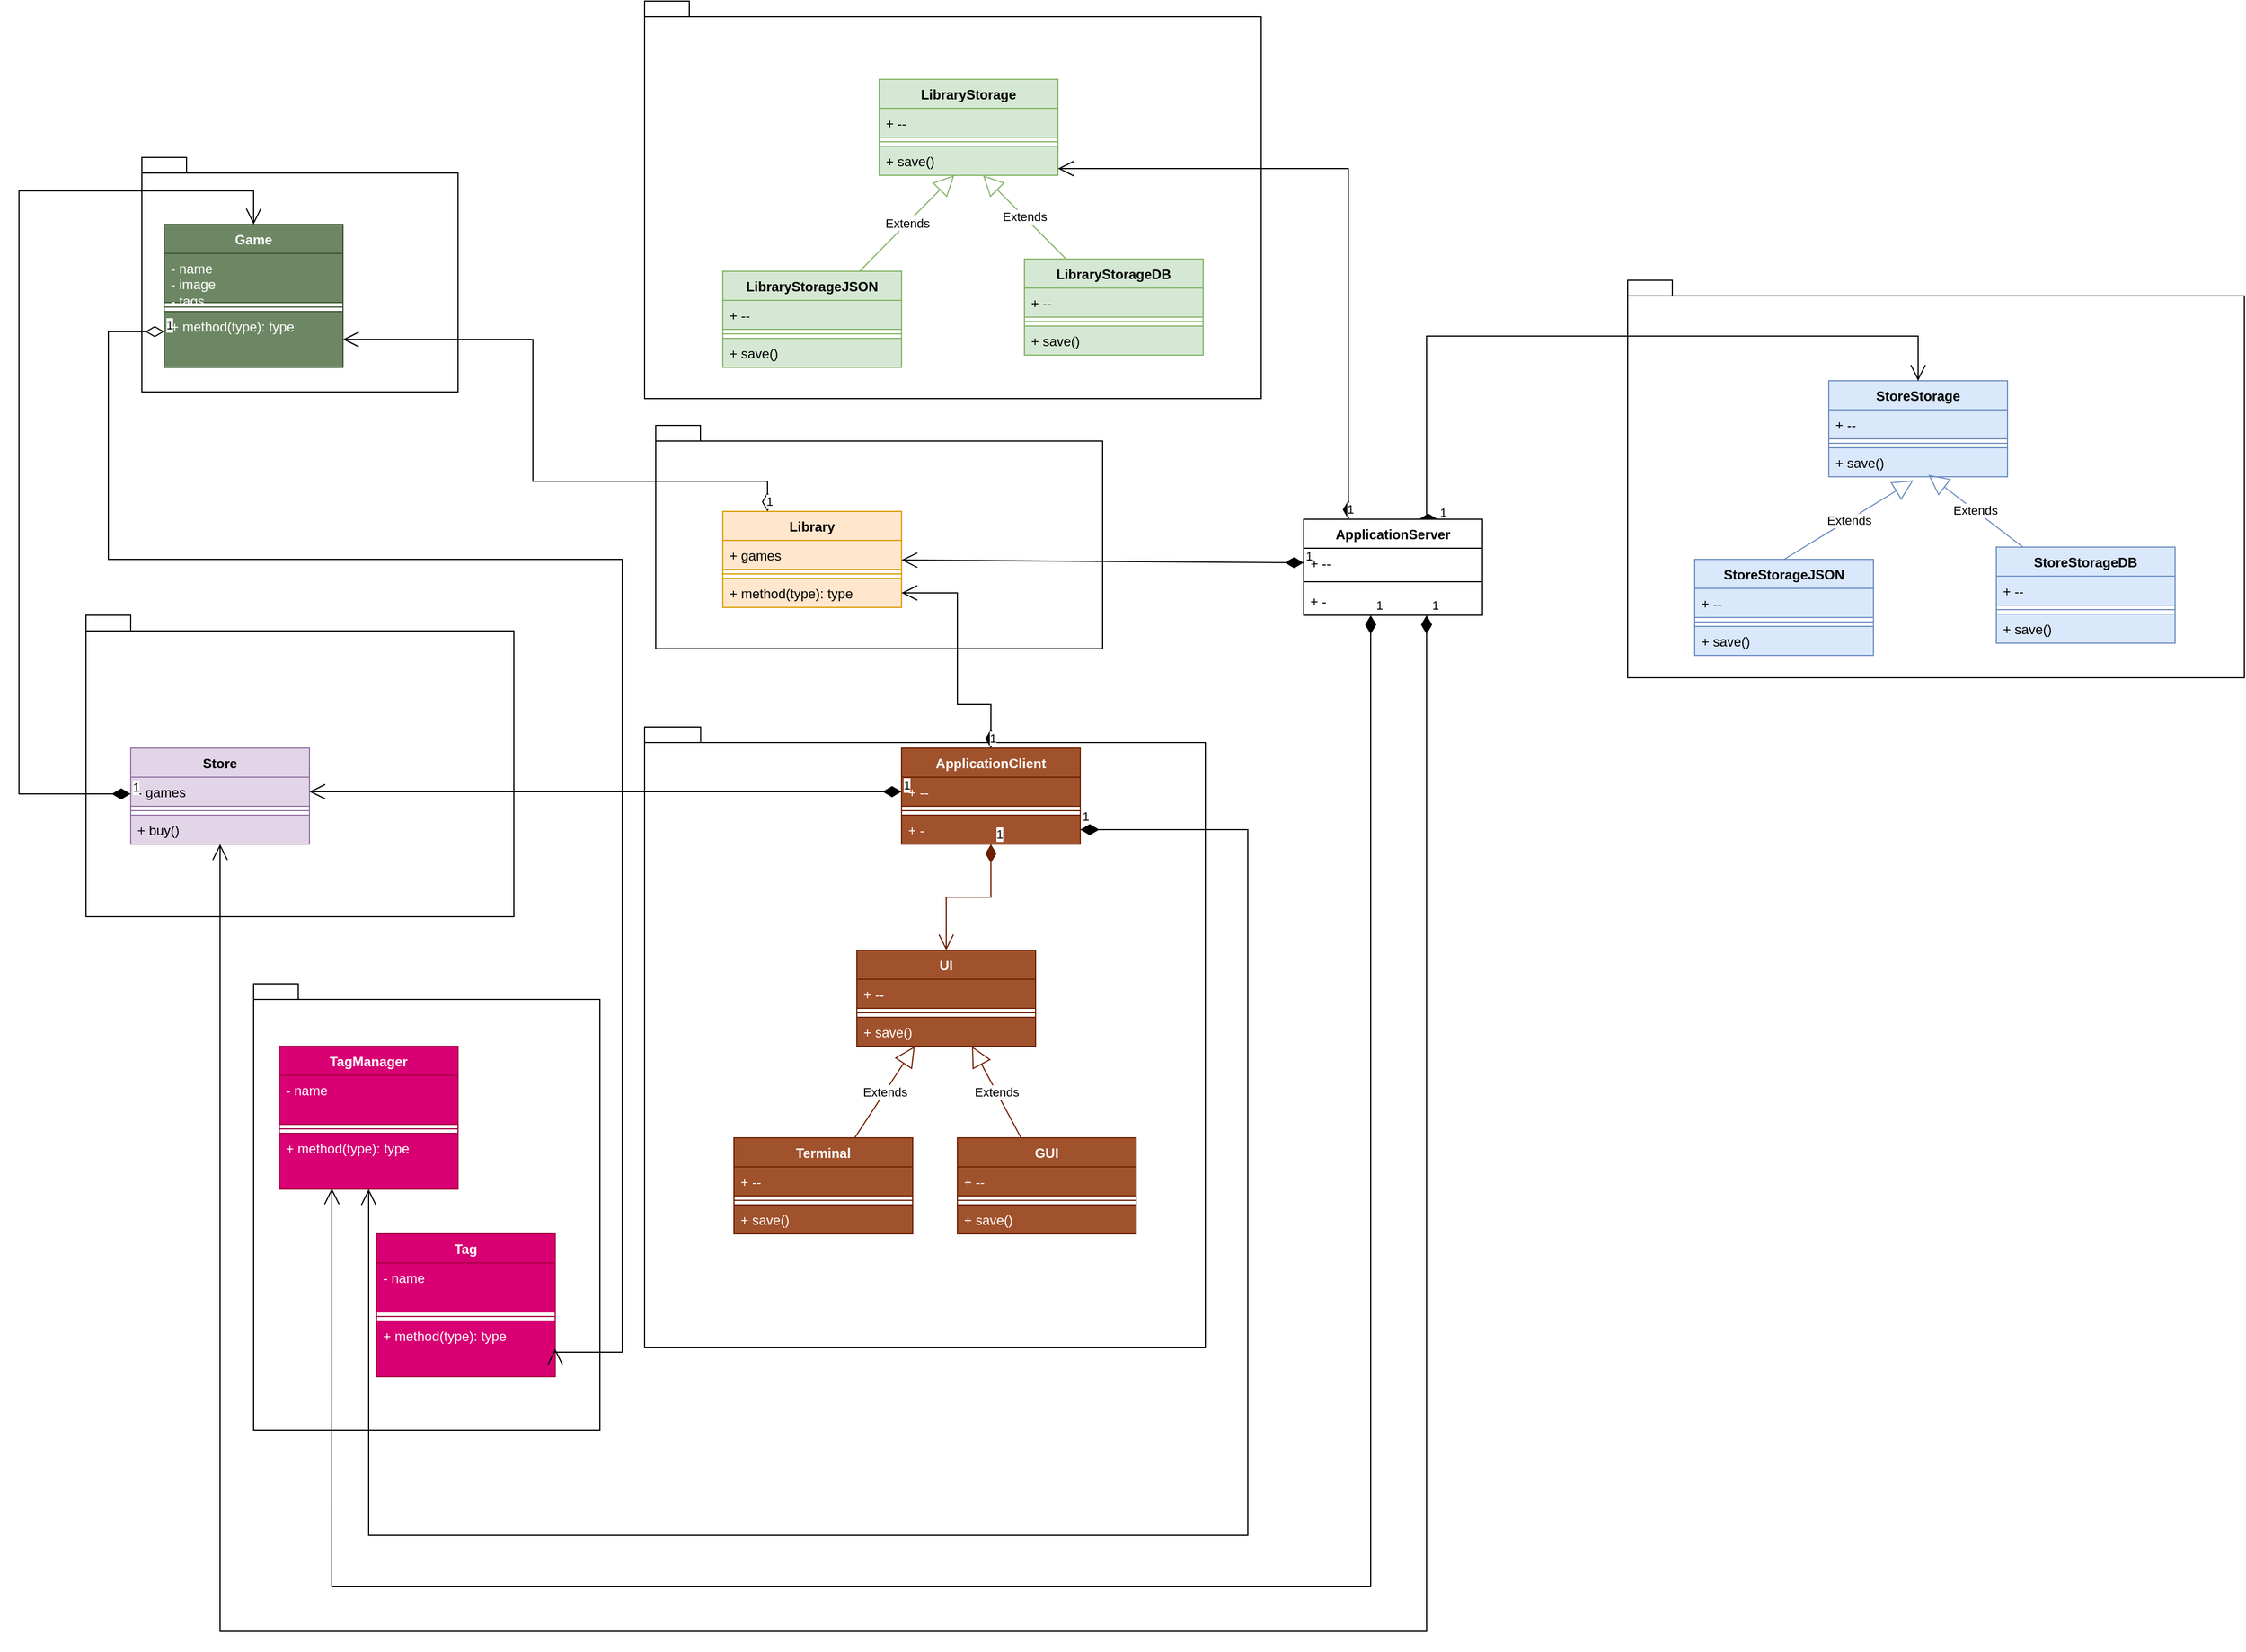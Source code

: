 <mxfile version="22.1.11" type="github">
  <diagram name="Page-1" id="6sCZl8YKvThqes1zZxFa">
    <mxGraphModel dx="3022" dy="2091" grid="1" gridSize="10" guides="1" tooltips="1" connect="1" arrows="1" fold="1" page="1" pageScale="1" pageWidth="827" pageHeight="1169" math="0" shadow="0">
      <root>
        <mxCell id="0" />
        <mxCell id="1" parent="0" />
        <mxCell id="_aQC_edaiLI_r5luJYvz-7" value="" style="shape=folder;fontStyle=1;spacingTop=10;tabWidth=40;tabHeight=14;tabPosition=left;html=1;whiteSpace=wrap;" vertex="1" parent="1">
          <mxGeometry x="-1310" y="-320" width="383" height="270" as="geometry" />
        </mxCell>
        <mxCell id="_aQC_edaiLI_r5luJYvz-6" value="" style="shape=folder;fontStyle=1;spacingTop=10;tabWidth=40;tabHeight=14;tabPosition=left;html=1;whiteSpace=wrap;" vertex="1" parent="1">
          <mxGeometry x="-1260" y="-730" width="283" height="210" as="geometry" />
        </mxCell>
        <mxCell id="_aQC_edaiLI_r5luJYvz-5" value="" style="shape=folder;fontStyle=1;spacingTop=10;tabWidth=40;tabHeight=14;tabPosition=left;html=1;whiteSpace=wrap;" vertex="1" parent="1">
          <mxGeometry x="-1160" y="10" width="310" height="400" as="geometry" />
        </mxCell>
        <mxCell id="_aQC_edaiLI_r5luJYvz-4" value="" style="shape=folder;fontStyle=1;spacingTop=10;tabWidth=40;tabHeight=14;tabPosition=left;html=1;whiteSpace=wrap;" vertex="1" parent="1">
          <mxGeometry x="-800" y="-490" width="400" height="200" as="geometry" />
        </mxCell>
        <mxCell id="_aQC_edaiLI_r5luJYvz-3" value="" style="shape=folder;fontStyle=1;spacingTop=10;tabWidth=40;tabHeight=14;tabPosition=left;html=1;whiteSpace=wrap;" vertex="1" parent="1">
          <mxGeometry x="-810" y="-220" width="502" height="556" as="geometry" />
        </mxCell>
        <mxCell id="_aQC_edaiLI_r5luJYvz-2" value="" style="shape=folder;fontStyle=1;spacingTop=10;tabWidth=40;tabHeight=14;tabPosition=left;html=1;whiteSpace=wrap;" vertex="1" parent="1">
          <mxGeometry x="-810" y="-870" width="552" height="356" as="geometry" />
        </mxCell>
        <mxCell id="_aQC_edaiLI_r5luJYvz-1" value="" style="shape=folder;fontStyle=1;spacingTop=10;tabWidth=40;tabHeight=14;tabPosition=left;html=1;whiteSpace=wrap;" vertex="1" parent="1">
          <mxGeometry x="70" y="-620" width="552" height="356" as="geometry" />
        </mxCell>
        <mxCell id="HGpdiJ_WHO72FoDOB2OH-5" value="Library" style="swimlane;fontStyle=1;align=center;verticalAlign=top;childLayout=stackLayout;horizontal=1;startSize=26;horizontalStack=0;resizeParent=1;resizeParentMax=0;resizeLast=0;collapsible=1;marginBottom=0;whiteSpace=wrap;html=1;fillColor=#ffe6cc;strokeColor=#d79b00;" parent="1" vertex="1">
          <mxGeometry x="-740" y="-413" width="160" height="86" as="geometry" />
        </mxCell>
        <mxCell id="HGpdiJ_WHO72FoDOB2OH-6" value="+ games" style="text;strokeColor=#d79b00;fillColor=#ffe6cc;align=left;verticalAlign=top;spacingLeft=4;spacingRight=4;overflow=hidden;rotatable=0;points=[[0,0.5],[1,0.5]];portConstraint=eastwest;whiteSpace=wrap;html=1;" parent="HGpdiJ_WHO72FoDOB2OH-5" vertex="1">
          <mxGeometry y="26" width="160" height="26" as="geometry" />
        </mxCell>
        <mxCell id="HGpdiJ_WHO72FoDOB2OH-7" value="" style="line;strokeWidth=1;fillColor=#ffe6cc;align=left;verticalAlign=middle;spacingTop=-1;spacingLeft=3;spacingRight=3;rotatable=0;labelPosition=right;points=[];portConstraint=eastwest;strokeColor=#d79b00;" parent="HGpdiJ_WHO72FoDOB2OH-5" vertex="1">
          <mxGeometry y="52" width="160" height="8" as="geometry" />
        </mxCell>
        <mxCell id="HGpdiJ_WHO72FoDOB2OH-8" value="+ method(type): type" style="text;strokeColor=#d79b00;fillColor=#ffe6cc;align=left;verticalAlign=top;spacingLeft=4;spacingRight=4;overflow=hidden;rotatable=0;points=[[0,0.5],[1,0.5]];portConstraint=eastwest;whiteSpace=wrap;html=1;" parent="HGpdiJ_WHO72FoDOB2OH-5" vertex="1">
          <mxGeometry y="60" width="160" height="26" as="geometry" />
        </mxCell>
        <mxCell id="HGpdiJ_WHO72FoDOB2OH-13" value="Game" style="swimlane;fontStyle=1;align=center;verticalAlign=top;childLayout=stackLayout;horizontal=1;startSize=26;horizontalStack=0;resizeParent=1;resizeParentMax=0;resizeLast=0;collapsible=1;marginBottom=0;whiteSpace=wrap;html=1;fillColor=#6d8764;fontColor=#ffffff;strokeColor=#3A5431;" parent="1" vertex="1">
          <mxGeometry x="-1240" y="-670" width="160" height="128" as="geometry" />
        </mxCell>
        <mxCell id="HGpdiJ_WHO72FoDOB2OH-14" value="&lt;div&gt;- name&lt;/div&gt;&lt;div&gt;- image&lt;br&gt;&lt;/div&gt;&lt;div&gt;- tags&lt;br&gt;&lt;/div&gt;" style="text;strokeColor=#3A5431;fillColor=#6d8764;align=left;verticalAlign=top;spacingLeft=4;spacingRight=4;overflow=hidden;rotatable=0;points=[[0,0.5],[1,0.5]];portConstraint=eastwest;whiteSpace=wrap;html=1;fontColor=#ffffff;" parent="HGpdiJ_WHO72FoDOB2OH-13" vertex="1">
          <mxGeometry y="26" width="160" height="44" as="geometry" />
        </mxCell>
        <mxCell id="HGpdiJ_WHO72FoDOB2OH-15" value="" style="line;strokeWidth=1;fillColor=#6d8764;align=left;verticalAlign=middle;spacingTop=-1;spacingLeft=3;spacingRight=3;rotatable=0;labelPosition=right;points=[];portConstraint=eastwest;strokeColor=#3A5431;fontColor=#ffffff;" parent="HGpdiJ_WHO72FoDOB2OH-13" vertex="1">
          <mxGeometry y="70" width="160" height="8" as="geometry" />
        </mxCell>
        <mxCell id="HGpdiJ_WHO72FoDOB2OH-16" value="+ method(type): type" style="text;strokeColor=#3A5431;fillColor=#6d8764;align=left;verticalAlign=top;spacingLeft=4;spacingRight=4;overflow=hidden;rotatable=0;points=[[0,0.5],[1,0.5]];portConstraint=eastwest;whiteSpace=wrap;html=1;fontColor=#ffffff;" parent="HGpdiJ_WHO72FoDOB2OH-13" vertex="1">
          <mxGeometry y="78" width="160" height="50" as="geometry" />
        </mxCell>
        <mxCell id="HGpdiJ_WHO72FoDOB2OH-17" value="Tag" style="swimlane;fontStyle=1;align=center;verticalAlign=top;childLayout=stackLayout;horizontal=1;startSize=26;horizontalStack=0;resizeParent=1;resizeParentMax=0;resizeLast=0;collapsible=1;marginBottom=0;whiteSpace=wrap;html=1;fillColor=#d80073;fontColor=#ffffff;strokeColor=#A50040;" parent="1" vertex="1">
          <mxGeometry x="-1050" y="234" width="160" height="128" as="geometry" />
        </mxCell>
        <mxCell id="HGpdiJ_WHO72FoDOB2OH-18" value="&lt;div&gt;- name&lt;/div&gt;" style="text;strokeColor=#A50040;fillColor=#d80073;align=left;verticalAlign=top;spacingLeft=4;spacingRight=4;overflow=hidden;rotatable=0;points=[[0,0.5],[1,0.5]];portConstraint=eastwest;whiteSpace=wrap;html=1;fontColor=#ffffff;" parent="HGpdiJ_WHO72FoDOB2OH-17" vertex="1">
          <mxGeometry y="26" width="160" height="44" as="geometry" />
        </mxCell>
        <mxCell id="HGpdiJ_WHO72FoDOB2OH-19" value="" style="line;strokeWidth=1;fillColor=#d80073;align=left;verticalAlign=middle;spacingTop=-1;spacingLeft=3;spacingRight=3;rotatable=0;labelPosition=right;points=[];portConstraint=eastwest;strokeColor=#A50040;fontColor=#ffffff;" parent="HGpdiJ_WHO72FoDOB2OH-17" vertex="1">
          <mxGeometry y="70" width="160" height="8" as="geometry" />
        </mxCell>
        <mxCell id="HGpdiJ_WHO72FoDOB2OH-20" value="+ method(type): type" style="text;strokeColor=#A50040;fillColor=#d80073;align=left;verticalAlign=top;spacingLeft=4;spacingRight=4;overflow=hidden;rotatable=0;points=[[0,0.5],[1,0.5]];portConstraint=eastwest;whiteSpace=wrap;html=1;fontColor=#ffffff;" parent="HGpdiJ_WHO72FoDOB2OH-17" vertex="1">
          <mxGeometry y="78" width="160" height="50" as="geometry" />
        </mxCell>
        <mxCell id="HGpdiJ_WHO72FoDOB2OH-21" value="1" style="endArrow=open;html=1;endSize=12;startArrow=diamondThin;startSize=14;startFill=0;edgeStyle=orthogonalEdgeStyle;align=left;verticalAlign=bottom;rounded=0;exitX=0.25;exitY=0;exitDx=0;exitDy=0;entryX=1;entryY=0.5;entryDx=0;entryDy=0;" parent="1" source="HGpdiJ_WHO72FoDOB2OH-5" target="HGpdiJ_WHO72FoDOB2OH-16" edge="1">
          <mxGeometry x="-1" y="3" relative="1" as="geometry">
            <mxPoint x="333.5" y="270" as="sourcePoint" />
            <mxPoint x="493.5" y="270" as="targetPoint" />
            <Array as="points">
              <mxPoint x="-700" y="-440" />
              <mxPoint x="-910" y="-440" />
              <mxPoint x="-910" y="-567" />
            </Array>
          </mxGeometry>
        </mxCell>
        <mxCell id="HGpdiJ_WHO72FoDOB2OH-22" value="1" style="endArrow=open;html=1;endSize=12;startArrow=diamondThin;startSize=14;startFill=0;edgeStyle=orthogonalEdgeStyle;align=left;verticalAlign=bottom;rounded=0;exitX=0;exitY=0.75;exitDx=0;exitDy=0;entryX=1;entryY=0.5;entryDx=0;entryDy=0;" parent="1" source="HGpdiJ_WHO72FoDOB2OH-13" target="HGpdiJ_WHO72FoDOB2OH-20" edge="1">
          <mxGeometry x="-1" y="3" relative="1" as="geometry">
            <mxPoint x="650" y="350" as="sourcePoint" />
            <mxPoint x="817" y="364" as="targetPoint" />
            <Array as="points">
              <mxPoint x="-1290" y="-574" />
              <mxPoint x="-1290" y="-370" />
              <mxPoint x="-830" y="-370" />
              <mxPoint x="-830" y="340" />
              <mxPoint x="-890" y="340" />
            </Array>
          </mxGeometry>
        </mxCell>
        <mxCell id="HGpdiJ_WHO72FoDOB2OH-23" value="TagManager" style="swimlane;fontStyle=1;align=center;verticalAlign=top;childLayout=stackLayout;horizontal=1;startSize=26;horizontalStack=0;resizeParent=1;resizeParentMax=0;resizeLast=0;collapsible=1;marginBottom=0;whiteSpace=wrap;html=1;fillColor=#d80073;fontColor=#ffffff;strokeColor=#A50040;" parent="1" vertex="1">
          <mxGeometry x="-1137" y="66" width="160" height="128" as="geometry" />
        </mxCell>
        <mxCell id="HGpdiJ_WHO72FoDOB2OH-24" value="&lt;div&gt;- name&lt;/div&gt;" style="text;strokeColor=#A50040;fillColor=#d80073;align=left;verticalAlign=top;spacingLeft=4;spacingRight=4;overflow=hidden;rotatable=0;points=[[0,0.5],[1,0.5]];portConstraint=eastwest;whiteSpace=wrap;html=1;fontColor=#ffffff;" parent="HGpdiJ_WHO72FoDOB2OH-23" vertex="1">
          <mxGeometry y="26" width="160" height="44" as="geometry" />
        </mxCell>
        <mxCell id="HGpdiJ_WHO72FoDOB2OH-25" value="" style="line;strokeWidth=1;fillColor=#d80073;align=left;verticalAlign=middle;spacingTop=-1;spacingLeft=3;spacingRight=3;rotatable=0;labelPosition=right;points=[];portConstraint=eastwest;strokeColor=#A50040;fontColor=#ffffff;" parent="HGpdiJ_WHO72FoDOB2OH-23" vertex="1">
          <mxGeometry y="70" width="160" height="8" as="geometry" />
        </mxCell>
        <mxCell id="HGpdiJ_WHO72FoDOB2OH-26" value="+ method(type): type" style="text;strokeColor=#A50040;fillColor=#d80073;align=left;verticalAlign=top;spacingLeft=4;spacingRight=4;overflow=hidden;rotatable=0;points=[[0,0.5],[1,0.5]];portConstraint=eastwest;whiteSpace=wrap;html=1;fontColor=#ffffff;" parent="HGpdiJ_WHO72FoDOB2OH-23" vertex="1">
          <mxGeometry y="78" width="160" height="50" as="geometry" />
        </mxCell>
        <mxCell id="HGpdiJ_WHO72FoDOB2OH-27" value="LibraryStorage" style="swimlane;fontStyle=1;align=center;verticalAlign=top;childLayout=stackLayout;horizontal=1;startSize=26;horizontalStack=0;resizeParent=1;resizeParentMax=0;resizeLast=0;collapsible=1;marginBottom=0;whiteSpace=wrap;html=1;fillColor=#d5e8d4;strokeColor=#82b366;" parent="1" vertex="1">
          <mxGeometry x="-600" y="-800" width="160" height="86" as="geometry" />
        </mxCell>
        <mxCell id="HGpdiJ_WHO72FoDOB2OH-28" value="+ --" style="text;strokeColor=#82b366;fillColor=#d5e8d4;align=left;verticalAlign=top;spacingLeft=4;spacingRight=4;overflow=hidden;rotatable=0;points=[[0,0.5],[1,0.5]];portConstraint=eastwest;whiteSpace=wrap;html=1;" parent="HGpdiJ_WHO72FoDOB2OH-27" vertex="1">
          <mxGeometry y="26" width="160" height="26" as="geometry" />
        </mxCell>
        <mxCell id="HGpdiJ_WHO72FoDOB2OH-29" value="" style="line;strokeWidth=1;fillColor=#d5e8d4;align=left;verticalAlign=middle;spacingTop=-1;spacingLeft=3;spacingRight=3;rotatable=0;labelPosition=right;points=[];portConstraint=eastwest;strokeColor=#82b366;" parent="HGpdiJ_WHO72FoDOB2OH-27" vertex="1">
          <mxGeometry y="52" width="160" height="8" as="geometry" />
        </mxCell>
        <mxCell id="HGpdiJ_WHO72FoDOB2OH-30" value="+ save()" style="text;strokeColor=#82b366;fillColor=#d5e8d4;align=left;verticalAlign=top;spacingLeft=4;spacingRight=4;overflow=hidden;rotatable=0;points=[[0,0.5],[1,0.5]];portConstraint=eastwest;whiteSpace=wrap;html=1;" parent="HGpdiJ_WHO72FoDOB2OH-27" vertex="1">
          <mxGeometry y="60" width="160" height="26" as="geometry" />
        </mxCell>
        <mxCell id="HGpdiJ_WHO72FoDOB2OH-31" value="LibraryStorageJSON" style="swimlane;fontStyle=1;align=center;verticalAlign=top;childLayout=stackLayout;horizontal=1;startSize=26;horizontalStack=0;resizeParent=1;resizeParentMax=0;resizeLast=0;collapsible=1;marginBottom=0;whiteSpace=wrap;html=1;fillColor=#d5e8d4;strokeColor=#82b366;" parent="1" vertex="1">
          <mxGeometry x="-740" y="-628" width="160" height="86" as="geometry" />
        </mxCell>
        <mxCell id="HGpdiJ_WHO72FoDOB2OH-32" value="+ --" style="text;strokeColor=#82b366;fillColor=#d5e8d4;align=left;verticalAlign=top;spacingLeft=4;spacingRight=4;overflow=hidden;rotatable=0;points=[[0,0.5],[1,0.5]];portConstraint=eastwest;whiteSpace=wrap;html=1;" parent="HGpdiJ_WHO72FoDOB2OH-31" vertex="1">
          <mxGeometry y="26" width="160" height="26" as="geometry" />
        </mxCell>
        <mxCell id="HGpdiJ_WHO72FoDOB2OH-33" value="" style="line;strokeWidth=1;fillColor=#d5e8d4;align=left;verticalAlign=middle;spacingTop=-1;spacingLeft=3;spacingRight=3;rotatable=0;labelPosition=right;points=[];portConstraint=eastwest;strokeColor=#82b366;" parent="HGpdiJ_WHO72FoDOB2OH-31" vertex="1">
          <mxGeometry y="52" width="160" height="8" as="geometry" />
        </mxCell>
        <mxCell id="HGpdiJ_WHO72FoDOB2OH-34" value="+ save()" style="text;strokeColor=#82b366;fillColor=#d5e8d4;align=left;verticalAlign=top;spacingLeft=4;spacingRight=4;overflow=hidden;rotatable=0;points=[[0,0.5],[1,0.5]];portConstraint=eastwest;whiteSpace=wrap;html=1;" parent="HGpdiJ_WHO72FoDOB2OH-31" vertex="1">
          <mxGeometry y="60" width="160" height="26" as="geometry" />
        </mxCell>
        <mxCell id="HGpdiJ_WHO72FoDOB2OH-35" value="LibraryStorageDB" style="swimlane;fontStyle=1;align=center;verticalAlign=top;childLayout=stackLayout;horizontal=1;startSize=26;horizontalStack=0;resizeParent=1;resizeParentMax=0;resizeLast=0;collapsible=1;marginBottom=0;whiteSpace=wrap;html=1;fillColor=#d5e8d4;strokeColor=#82b366;" parent="1" vertex="1">
          <mxGeometry x="-470" y="-639" width="160" height="86" as="geometry" />
        </mxCell>
        <mxCell id="HGpdiJ_WHO72FoDOB2OH-36" value="+ --" style="text;strokeColor=#82b366;fillColor=#d5e8d4;align=left;verticalAlign=top;spacingLeft=4;spacingRight=4;overflow=hidden;rotatable=0;points=[[0,0.5],[1,0.5]];portConstraint=eastwest;whiteSpace=wrap;html=1;" parent="HGpdiJ_WHO72FoDOB2OH-35" vertex="1">
          <mxGeometry y="26" width="160" height="26" as="geometry" />
        </mxCell>
        <mxCell id="HGpdiJ_WHO72FoDOB2OH-37" value="" style="line;strokeWidth=1;fillColor=#d5e8d4;align=left;verticalAlign=middle;spacingTop=-1;spacingLeft=3;spacingRight=3;rotatable=0;labelPosition=right;points=[];portConstraint=eastwest;strokeColor=#82b366;" parent="HGpdiJ_WHO72FoDOB2OH-35" vertex="1">
          <mxGeometry y="52" width="160" height="8" as="geometry" />
        </mxCell>
        <mxCell id="HGpdiJ_WHO72FoDOB2OH-38" value="+ save()" style="text;strokeColor=#82b366;fillColor=#d5e8d4;align=left;verticalAlign=top;spacingLeft=4;spacingRight=4;overflow=hidden;rotatable=0;points=[[0,0.5],[1,0.5]];portConstraint=eastwest;whiteSpace=wrap;html=1;" parent="HGpdiJ_WHO72FoDOB2OH-35" vertex="1">
          <mxGeometry y="60" width="160" height="26" as="geometry" />
        </mxCell>
        <mxCell id="HGpdiJ_WHO72FoDOB2OH-39" value="Extends" style="endArrow=block;endSize=16;endFill=0;html=1;rounded=0;fillColor=#a0522d;strokeColor=#6D1F00;" parent="1" source="HGpdiJ_WHO72FoDOB2OH-64" target="HGpdiJ_WHO72FoDOB2OH-72" edge="1">
          <mxGeometry width="160" relative="1" as="geometry">
            <mxPoint x="-670" y="138" as="sourcePoint" />
            <mxPoint x="-554.16" y="67.172" as="targetPoint" />
          </mxGeometry>
        </mxCell>
        <mxCell id="HGpdiJ_WHO72FoDOB2OH-40" value="Extends" style="endArrow=block;endSize=16;endFill=0;html=1;rounded=0;fillColor=#d5e8d4;strokeColor=#82b366;" parent="1" source="HGpdiJ_WHO72FoDOB2OH-35" target="HGpdiJ_WHO72FoDOB2OH-30" edge="1">
          <mxGeometry width="160" relative="1" as="geometry">
            <mxPoint x="-590" y="-629" as="sourcePoint" />
            <mxPoint x="-514" y="-669" as="targetPoint" />
          </mxGeometry>
        </mxCell>
        <mxCell id="HGpdiJ_WHO72FoDOB2OH-41" value="Store" style="swimlane;fontStyle=1;align=center;verticalAlign=top;childLayout=stackLayout;horizontal=1;startSize=26;horizontalStack=0;resizeParent=1;resizeParentMax=0;resizeLast=0;collapsible=1;marginBottom=0;whiteSpace=wrap;html=1;fillColor=#e1d5e7;strokeColor=#9673a6;" parent="1" vertex="1">
          <mxGeometry x="-1270" y="-201" width="160" height="86" as="geometry" />
        </mxCell>
        <mxCell id="HGpdiJ_WHO72FoDOB2OH-42" value="- games" style="text;strokeColor=#9673a6;fillColor=#e1d5e7;align=left;verticalAlign=top;spacingLeft=4;spacingRight=4;overflow=hidden;rotatable=0;points=[[0,0.5],[1,0.5]];portConstraint=eastwest;whiteSpace=wrap;html=1;" parent="HGpdiJ_WHO72FoDOB2OH-41" vertex="1">
          <mxGeometry y="26" width="160" height="26" as="geometry" />
        </mxCell>
        <mxCell id="HGpdiJ_WHO72FoDOB2OH-43" value="" style="line;strokeWidth=1;fillColor=#e1d5e7;align=left;verticalAlign=middle;spacingTop=-1;spacingLeft=3;spacingRight=3;rotatable=0;labelPosition=right;points=[];portConstraint=eastwest;strokeColor=#9673a6;" parent="HGpdiJ_WHO72FoDOB2OH-41" vertex="1">
          <mxGeometry y="52" width="160" height="8" as="geometry" />
        </mxCell>
        <mxCell id="HGpdiJ_WHO72FoDOB2OH-44" value="+ buy()" style="text;strokeColor=#9673a6;fillColor=#e1d5e7;align=left;verticalAlign=top;spacingLeft=4;spacingRight=4;overflow=hidden;rotatable=0;points=[[0,0.5],[1,0.5]];portConstraint=eastwest;whiteSpace=wrap;html=1;" parent="HGpdiJ_WHO72FoDOB2OH-41" vertex="1">
          <mxGeometry y="60" width="160" height="26" as="geometry" />
        </mxCell>
        <mxCell id="HGpdiJ_WHO72FoDOB2OH-45" value="1" style="endArrow=open;html=1;endSize=12;startArrow=diamondThin;startSize=14;startFill=1;edgeStyle=orthogonalEdgeStyle;align=left;verticalAlign=bottom;rounded=0;entryX=0.5;entryY=0;entryDx=0;entryDy=0;" parent="1" target="HGpdiJ_WHO72FoDOB2OH-13" edge="1">
          <mxGeometry x="-1" y="3" relative="1" as="geometry">
            <mxPoint x="-1270" y="-160" as="sourcePoint" />
            <mxPoint x="560" y="140" as="targetPoint" />
            <Array as="points">
              <mxPoint x="-1370" y="-160" />
              <mxPoint x="-1370" y="-700" />
              <mxPoint x="-1160" y="-700" />
            </Array>
          </mxGeometry>
        </mxCell>
        <mxCell id="HGpdiJ_WHO72FoDOB2OH-46" value="StoreStorage" style="swimlane;fontStyle=1;align=center;verticalAlign=top;childLayout=stackLayout;horizontal=1;startSize=26;horizontalStack=0;resizeParent=1;resizeParentMax=0;resizeLast=0;collapsible=1;marginBottom=0;whiteSpace=wrap;html=1;fillColor=#dae8fc;strokeColor=#6c8ebf;" parent="1" vertex="1">
          <mxGeometry x="250" y="-530" width="160" height="86" as="geometry" />
        </mxCell>
        <mxCell id="HGpdiJ_WHO72FoDOB2OH-47" value="+ --" style="text;strokeColor=#6c8ebf;fillColor=#dae8fc;align=left;verticalAlign=top;spacingLeft=4;spacingRight=4;overflow=hidden;rotatable=0;points=[[0,0.5],[1,0.5]];portConstraint=eastwest;whiteSpace=wrap;html=1;" parent="HGpdiJ_WHO72FoDOB2OH-46" vertex="1">
          <mxGeometry y="26" width="160" height="26" as="geometry" />
        </mxCell>
        <mxCell id="HGpdiJ_WHO72FoDOB2OH-48" value="" style="line;strokeWidth=1;fillColor=#dae8fc;align=left;verticalAlign=middle;spacingTop=-1;spacingLeft=3;spacingRight=3;rotatable=0;labelPosition=right;points=[];portConstraint=eastwest;strokeColor=#6c8ebf;" parent="HGpdiJ_WHO72FoDOB2OH-46" vertex="1">
          <mxGeometry y="52" width="160" height="8" as="geometry" />
        </mxCell>
        <mxCell id="HGpdiJ_WHO72FoDOB2OH-49" value="+ save()" style="text;strokeColor=#6c8ebf;fillColor=#dae8fc;align=left;verticalAlign=top;spacingLeft=4;spacingRight=4;overflow=hidden;rotatable=0;points=[[0,0.5],[1,0.5]];portConstraint=eastwest;whiteSpace=wrap;html=1;" parent="HGpdiJ_WHO72FoDOB2OH-46" vertex="1">
          <mxGeometry y="60" width="160" height="26" as="geometry" />
        </mxCell>
        <mxCell id="HGpdiJ_WHO72FoDOB2OH-50" value="StoreStorageJSON" style="swimlane;fontStyle=1;align=center;verticalAlign=top;childLayout=stackLayout;horizontal=1;startSize=26;horizontalStack=0;resizeParent=1;resizeParentMax=0;resizeLast=0;collapsible=1;marginBottom=0;whiteSpace=wrap;html=1;fillColor=#dae8fc;strokeColor=#6c8ebf;" parent="1" vertex="1">
          <mxGeometry x="130" y="-370" width="160" height="86" as="geometry" />
        </mxCell>
        <mxCell id="HGpdiJ_WHO72FoDOB2OH-51" value="+ --" style="text;strokeColor=#6c8ebf;fillColor=#dae8fc;align=left;verticalAlign=top;spacingLeft=4;spacingRight=4;overflow=hidden;rotatable=0;points=[[0,0.5],[1,0.5]];portConstraint=eastwest;whiteSpace=wrap;html=1;" parent="HGpdiJ_WHO72FoDOB2OH-50" vertex="1">
          <mxGeometry y="26" width="160" height="26" as="geometry" />
        </mxCell>
        <mxCell id="HGpdiJ_WHO72FoDOB2OH-52" value="" style="line;strokeWidth=1;fillColor=#dae8fc;align=left;verticalAlign=middle;spacingTop=-1;spacingLeft=3;spacingRight=3;rotatable=0;labelPosition=right;points=[];portConstraint=eastwest;strokeColor=#6c8ebf;" parent="HGpdiJ_WHO72FoDOB2OH-50" vertex="1">
          <mxGeometry y="52" width="160" height="8" as="geometry" />
        </mxCell>
        <mxCell id="HGpdiJ_WHO72FoDOB2OH-53" value="+ save()" style="text;strokeColor=#6c8ebf;fillColor=#dae8fc;align=left;verticalAlign=top;spacingLeft=4;spacingRight=4;overflow=hidden;rotatable=0;points=[[0,0.5],[1,0.5]];portConstraint=eastwest;whiteSpace=wrap;html=1;" parent="HGpdiJ_WHO72FoDOB2OH-50" vertex="1">
          <mxGeometry y="60" width="160" height="26" as="geometry" />
        </mxCell>
        <mxCell id="HGpdiJ_WHO72FoDOB2OH-54" value="StoreStorageDB" style="swimlane;fontStyle=1;align=center;verticalAlign=top;childLayout=stackLayout;horizontal=1;startSize=26;horizontalStack=0;resizeParent=1;resizeParentMax=0;resizeLast=0;collapsible=1;marginBottom=0;whiteSpace=wrap;html=1;fillColor=#dae8fc;strokeColor=#6c8ebf;" parent="1" vertex="1">
          <mxGeometry x="400" y="-381" width="160" height="86" as="geometry" />
        </mxCell>
        <mxCell id="HGpdiJ_WHO72FoDOB2OH-55" value="+ --" style="text;strokeColor=#6c8ebf;fillColor=#dae8fc;align=left;verticalAlign=top;spacingLeft=4;spacingRight=4;overflow=hidden;rotatable=0;points=[[0,0.5],[1,0.5]];portConstraint=eastwest;whiteSpace=wrap;html=1;" parent="HGpdiJ_WHO72FoDOB2OH-54" vertex="1">
          <mxGeometry y="26" width="160" height="26" as="geometry" />
        </mxCell>
        <mxCell id="HGpdiJ_WHO72FoDOB2OH-56" value="" style="line;strokeWidth=1;fillColor=#dae8fc;align=left;verticalAlign=middle;spacingTop=-1;spacingLeft=3;spacingRight=3;rotatable=0;labelPosition=right;points=[];portConstraint=eastwest;strokeColor=#6c8ebf;" parent="HGpdiJ_WHO72FoDOB2OH-54" vertex="1">
          <mxGeometry y="52" width="160" height="8" as="geometry" />
        </mxCell>
        <mxCell id="HGpdiJ_WHO72FoDOB2OH-57" value="+ save()" style="text;strokeColor=#6c8ebf;fillColor=#dae8fc;align=left;verticalAlign=top;spacingLeft=4;spacingRight=4;overflow=hidden;rotatable=0;points=[[0,0.5],[1,0.5]];portConstraint=eastwest;whiteSpace=wrap;html=1;" parent="HGpdiJ_WHO72FoDOB2OH-54" vertex="1">
          <mxGeometry y="60" width="160" height="26" as="geometry" />
        </mxCell>
        <mxCell id="HGpdiJ_WHO72FoDOB2OH-58" value="Extends" style="endArrow=block;endSize=16;endFill=0;html=1;rounded=0;exitX=0.5;exitY=0;exitDx=0;exitDy=0;entryX=0.474;entryY=1.122;entryDx=0;entryDy=0;entryPerimeter=0;fillColor=#dae8fc;strokeColor=#6c8ebf;" parent="1" source="HGpdiJ_WHO72FoDOB2OH-50" target="HGpdiJ_WHO72FoDOB2OH-49" edge="1">
          <mxGeometry width="160" relative="1" as="geometry">
            <mxPoint x="440" y="-400" as="sourcePoint" />
            <mxPoint x="600" y="-400" as="targetPoint" />
          </mxGeometry>
        </mxCell>
        <mxCell id="HGpdiJ_WHO72FoDOB2OH-59" value="Extends" style="endArrow=block;endSize=16;endFill=0;html=1;rounded=0;entryX=0.557;entryY=0.929;entryDx=0;entryDy=0;entryPerimeter=0;fillColor=#dae8fc;strokeColor=#6c8ebf;" parent="1" source="HGpdiJ_WHO72FoDOB2OH-54" target="HGpdiJ_WHO72FoDOB2OH-49" edge="1">
          <mxGeometry width="160" relative="1" as="geometry">
            <mxPoint x="280" y="-371" as="sourcePoint" />
            <mxPoint x="356" y="-411" as="targetPoint" />
          </mxGeometry>
        </mxCell>
        <mxCell id="HGpdiJ_WHO72FoDOB2OH-60" value="ApplicationClient" style="swimlane;fontStyle=1;align=center;verticalAlign=top;childLayout=stackLayout;horizontal=1;startSize=26;horizontalStack=0;resizeParent=1;resizeParentMax=0;resizeLast=0;collapsible=1;marginBottom=0;whiteSpace=wrap;html=1;fillColor=#a0522d;fontColor=#ffffff;strokeColor=#6D1F00;" parent="1" vertex="1">
          <mxGeometry x="-580" y="-201" width="160" height="86" as="geometry" />
        </mxCell>
        <mxCell id="HGpdiJ_WHO72FoDOB2OH-61" value="+ --" style="text;strokeColor=#6D1F00;fillColor=#a0522d;align=left;verticalAlign=top;spacingLeft=4;spacingRight=4;overflow=hidden;rotatable=0;points=[[0,0.5],[1,0.5]];portConstraint=eastwest;whiteSpace=wrap;html=1;fontColor=#ffffff;" parent="HGpdiJ_WHO72FoDOB2OH-60" vertex="1">
          <mxGeometry y="26" width="160" height="26" as="geometry" />
        </mxCell>
        <mxCell id="HGpdiJ_WHO72FoDOB2OH-62" value="" style="line;strokeWidth=1;fillColor=#a0522d;align=left;verticalAlign=middle;spacingTop=-1;spacingLeft=3;spacingRight=3;rotatable=0;labelPosition=right;points=[];portConstraint=eastwest;strokeColor=#6D1F00;fontColor=#ffffff;" parent="HGpdiJ_WHO72FoDOB2OH-60" vertex="1">
          <mxGeometry y="52" width="160" height="8" as="geometry" />
        </mxCell>
        <mxCell id="HGpdiJ_WHO72FoDOB2OH-63" value="+ -" style="text;strokeColor=#6D1F00;fillColor=#a0522d;align=left;verticalAlign=top;spacingLeft=4;spacingRight=4;overflow=hidden;rotatable=0;points=[[0,0.5],[1,0.5]];portConstraint=eastwest;whiteSpace=wrap;html=1;fontColor=#ffffff;" parent="HGpdiJ_WHO72FoDOB2OH-60" vertex="1">
          <mxGeometry y="60" width="160" height="26" as="geometry" />
        </mxCell>
        <mxCell id="HGpdiJ_WHO72FoDOB2OH-64" value="Terminal" style="swimlane;fontStyle=1;align=center;verticalAlign=top;childLayout=stackLayout;horizontal=1;startSize=26;horizontalStack=0;resizeParent=1;resizeParentMax=0;resizeLast=0;collapsible=1;marginBottom=0;whiteSpace=wrap;html=1;fillColor=#a0522d;fontColor=#ffffff;strokeColor=#6D1F00;" parent="1" vertex="1">
          <mxGeometry x="-730" y="148" width="160" height="86" as="geometry" />
        </mxCell>
        <mxCell id="HGpdiJ_WHO72FoDOB2OH-65" value="+ --" style="text;strokeColor=#6D1F00;fillColor=#a0522d;align=left;verticalAlign=top;spacingLeft=4;spacingRight=4;overflow=hidden;rotatable=0;points=[[0,0.5],[1,0.5]];portConstraint=eastwest;whiteSpace=wrap;html=1;fontColor=#ffffff;" parent="HGpdiJ_WHO72FoDOB2OH-64" vertex="1">
          <mxGeometry y="26" width="160" height="26" as="geometry" />
        </mxCell>
        <mxCell id="HGpdiJ_WHO72FoDOB2OH-66" value="" style="line;strokeWidth=1;fillColor=#a0522d;align=left;verticalAlign=middle;spacingTop=-1;spacingLeft=3;spacingRight=3;rotatable=0;labelPosition=right;points=[];portConstraint=eastwest;strokeColor=#6D1F00;fontColor=#ffffff;" parent="HGpdiJ_WHO72FoDOB2OH-64" vertex="1">
          <mxGeometry y="52" width="160" height="8" as="geometry" />
        </mxCell>
        <mxCell id="HGpdiJ_WHO72FoDOB2OH-67" value="+ save()" style="text;strokeColor=#6D1F00;fillColor=#a0522d;align=left;verticalAlign=top;spacingLeft=4;spacingRight=4;overflow=hidden;rotatable=0;points=[[0,0.5],[1,0.5]];portConstraint=eastwest;whiteSpace=wrap;html=1;fontColor=#ffffff;" parent="HGpdiJ_WHO72FoDOB2OH-64" vertex="1">
          <mxGeometry y="60" width="160" height="26" as="geometry" />
        </mxCell>
        <mxCell id="HGpdiJ_WHO72FoDOB2OH-68" value="GUI" style="swimlane;fontStyle=1;align=center;verticalAlign=top;childLayout=stackLayout;horizontal=1;startSize=26;horizontalStack=0;resizeParent=1;resizeParentMax=0;resizeLast=0;collapsible=1;marginBottom=0;whiteSpace=wrap;html=1;fillColor=#a0522d;fontColor=#ffffff;strokeColor=#6D1F00;" parent="1" vertex="1">
          <mxGeometry x="-530" y="148" width="160" height="86" as="geometry" />
        </mxCell>
        <mxCell id="HGpdiJ_WHO72FoDOB2OH-69" value="+ --" style="text;strokeColor=#6D1F00;fillColor=#a0522d;align=left;verticalAlign=top;spacingLeft=4;spacingRight=4;overflow=hidden;rotatable=0;points=[[0,0.5],[1,0.5]];portConstraint=eastwest;whiteSpace=wrap;html=1;fontColor=#ffffff;" parent="HGpdiJ_WHO72FoDOB2OH-68" vertex="1">
          <mxGeometry y="26" width="160" height="26" as="geometry" />
        </mxCell>
        <mxCell id="HGpdiJ_WHO72FoDOB2OH-70" value="" style="line;strokeWidth=1;fillColor=#a0522d;align=left;verticalAlign=middle;spacingTop=-1;spacingLeft=3;spacingRight=3;rotatable=0;labelPosition=right;points=[];portConstraint=eastwest;strokeColor=#6D1F00;fontColor=#ffffff;" parent="HGpdiJ_WHO72FoDOB2OH-68" vertex="1">
          <mxGeometry y="52" width="160" height="8" as="geometry" />
        </mxCell>
        <mxCell id="HGpdiJ_WHO72FoDOB2OH-71" value="+ save()" style="text;strokeColor=#6D1F00;fillColor=#a0522d;align=left;verticalAlign=top;spacingLeft=4;spacingRight=4;overflow=hidden;rotatable=0;points=[[0,0.5],[1,0.5]];portConstraint=eastwest;whiteSpace=wrap;html=1;fontColor=#ffffff;" parent="HGpdiJ_WHO72FoDOB2OH-68" vertex="1">
          <mxGeometry y="60" width="160" height="26" as="geometry" />
        </mxCell>
        <mxCell id="HGpdiJ_WHO72FoDOB2OH-72" value="UI" style="swimlane;fontStyle=1;align=center;verticalAlign=top;childLayout=stackLayout;horizontal=1;startSize=26;horizontalStack=0;resizeParent=1;resizeParentMax=0;resizeLast=0;collapsible=1;marginBottom=0;whiteSpace=wrap;html=1;fillColor=#a0522d;fontColor=#ffffff;strokeColor=#6D1F00;" parent="1" vertex="1">
          <mxGeometry x="-620" y="-20" width="160" height="86" as="geometry" />
        </mxCell>
        <mxCell id="HGpdiJ_WHO72FoDOB2OH-73" value="+ --" style="text;strokeColor=#6D1F00;fillColor=#a0522d;align=left;verticalAlign=top;spacingLeft=4;spacingRight=4;overflow=hidden;rotatable=0;points=[[0,0.5],[1,0.5]];portConstraint=eastwest;whiteSpace=wrap;html=1;fontColor=#ffffff;" parent="HGpdiJ_WHO72FoDOB2OH-72" vertex="1">
          <mxGeometry y="26" width="160" height="26" as="geometry" />
        </mxCell>
        <mxCell id="HGpdiJ_WHO72FoDOB2OH-74" value="" style="line;strokeWidth=1;fillColor=#a0522d;align=left;verticalAlign=middle;spacingTop=-1;spacingLeft=3;spacingRight=3;rotatable=0;labelPosition=right;points=[];portConstraint=eastwest;strokeColor=#6D1F00;fontColor=#ffffff;" parent="HGpdiJ_WHO72FoDOB2OH-72" vertex="1">
          <mxGeometry y="52" width="160" height="8" as="geometry" />
        </mxCell>
        <mxCell id="HGpdiJ_WHO72FoDOB2OH-75" value="+ save()" style="text;strokeColor=#6D1F00;fillColor=#a0522d;align=left;verticalAlign=top;spacingLeft=4;spacingRight=4;overflow=hidden;rotatable=0;points=[[0,0.5],[1,0.5]];portConstraint=eastwest;whiteSpace=wrap;html=1;fontColor=#ffffff;" parent="HGpdiJ_WHO72FoDOB2OH-72" vertex="1">
          <mxGeometry y="60" width="160" height="26" as="geometry" />
        </mxCell>
        <mxCell id="HGpdiJ_WHO72FoDOB2OH-76" value="Extends" style="endArrow=block;endSize=16;endFill=0;html=1;rounded=0;fillColor=#d5e8d4;strokeColor=#82b366;" parent="1" source="HGpdiJ_WHO72FoDOB2OH-31" target="HGpdiJ_WHO72FoDOB2OH-30" edge="1">
          <mxGeometry width="160" relative="1" as="geometry">
            <mxPoint x="-670" y="-631" as="sourcePoint" />
            <mxPoint x="-554" y="-702" as="targetPoint" />
          </mxGeometry>
        </mxCell>
        <mxCell id="HGpdiJ_WHO72FoDOB2OH-77" value="Extends" style="endArrow=block;endSize=16;endFill=0;html=1;rounded=0;fillColor=#a0522d;strokeColor=#6D1F00;" parent="1" source="HGpdiJ_WHO72FoDOB2OH-68" target="HGpdiJ_WHO72FoDOB2OH-72" edge="1">
          <mxGeometry width="160" relative="1" as="geometry">
            <mxPoint x="-612" y="158" as="sourcePoint" />
            <mxPoint x="-558" y="76" as="targetPoint" />
          </mxGeometry>
        </mxCell>
        <mxCell id="HGpdiJ_WHO72FoDOB2OH-78" value="1" style="endArrow=open;html=1;endSize=12;startArrow=diamondThin;startSize=14;startFill=1;edgeStyle=orthogonalEdgeStyle;align=left;verticalAlign=bottom;rounded=0;fillColor=#a0522d;strokeColor=#6D1F00;" parent="1" source="HGpdiJ_WHO72FoDOB2OH-60" target="HGpdiJ_WHO72FoDOB2OH-72" edge="1">
          <mxGeometry x="-1" y="3" relative="1" as="geometry">
            <mxPoint x="-360" y="30" as="sourcePoint" />
            <mxPoint x="-220" y="-20" as="targetPoint" />
          </mxGeometry>
        </mxCell>
        <mxCell id="HGpdiJ_WHO72FoDOB2OH-79" value="1" style="endArrow=open;html=1;endSize=12;startArrow=diamondThin;startSize=14;startFill=1;edgeStyle=orthogonalEdgeStyle;align=left;verticalAlign=bottom;rounded=0;" parent="1" source="i11oecxFXADi50uyS_X5-1" target="HGpdiJ_WHO72FoDOB2OH-27" edge="1">
          <mxGeometry x="-1" y="3" relative="1" as="geometry">
            <mxPoint x="-170" y="70" as="sourcePoint" />
            <mxPoint x="-10" y="70" as="targetPoint" />
            <Array as="points">
              <mxPoint x="-180" y="-720" />
              <mxPoint x="-460" y="-720" />
            </Array>
          </mxGeometry>
        </mxCell>
        <mxCell id="HGpdiJ_WHO72FoDOB2OH-80" value="1" style="endArrow=open;html=1;endSize=12;startArrow=diamondThin;startSize=14;startFill=1;edgeStyle=orthogonalEdgeStyle;align=left;verticalAlign=bottom;rounded=0;exitX=0.75;exitY=0;exitDx=0;exitDy=0;" parent="1" source="i11oecxFXADi50uyS_X5-1" target="HGpdiJ_WHO72FoDOB2OH-46" edge="1">
          <mxGeometry x="-1" y="3" relative="1" as="geometry">
            <mxPoint x="80" y="-500" as="sourcePoint" />
            <mxPoint x="50" y="-520" as="targetPoint" />
            <Array as="points">
              <mxPoint x="-110" y="-570" />
              <mxPoint x="330" y="-570" />
            </Array>
          </mxGeometry>
        </mxCell>
        <mxCell id="HGpdiJ_WHO72FoDOB2OH-81" value="1" style="endArrow=open;html=1;endSize=12;startArrow=diamondThin;startSize=14;startFill=1;edgeStyle=orthogonalEdgeStyle;align=left;verticalAlign=bottom;rounded=0;entryX=1;entryY=0.5;entryDx=0;entryDy=0;" parent="1" source="HGpdiJ_WHO72FoDOB2OH-60" target="HGpdiJ_WHO72FoDOB2OH-8" edge="1">
          <mxGeometry x="-1" y="3" relative="1" as="geometry">
            <mxPoint x="-80" y="180" as="sourcePoint" />
            <mxPoint x="80" y="180" as="targetPoint" />
            <Array as="points">
              <mxPoint x="-500" y="-240" />
              <mxPoint x="-530" y="-240" />
              <mxPoint x="-530" y="-340" />
            </Array>
          </mxGeometry>
        </mxCell>
        <mxCell id="HGpdiJ_WHO72FoDOB2OH-82" value="1" style="endArrow=open;html=1;endSize=12;startArrow=diamondThin;startSize=14;startFill=1;align=left;verticalAlign=bottom;rounded=0;" parent="1" source="HGpdiJ_WHO72FoDOB2OH-61" target="HGpdiJ_WHO72FoDOB2OH-42" edge="1">
          <mxGeometry x="-1" y="3" relative="1" as="geometry">
            <mxPoint x="-150" y="-10" as="sourcePoint" />
            <mxPoint x="10" y="-10" as="targetPoint" />
          </mxGeometry>
        </mxCell>
        <mxCell id="i11oecxFXADi50uyS_X5-1" value="ApplicationServer" style="swimlane;fontStyle=1;align=center;verticalAlign=top;childLayout=stackLayout;horizontal=1;startSize=26;horizontalStack=0;resizeParent=1;resizeParentMax=0;resizeLast=0;collapsible=1;marginBottom=0;whiteSpace=wrap;html=1;" parent="1" vertex="1">
          <mxGeometry x="-220" y="-406" width="160" height="86" as="geometry" />
        </mxCell>
        <mxCell id="i11oecxFXADi50uyS_X5-2" value="+ --" style="text;strokeColor=none;fillColor=none;align=left;verticalAlign=top;spacingLeft=4;spacingRight=4;overflow=hidden;rotatable=0;points=[[0,0.5],[1,0.5]];portConstraint=eastwest;whiteSpace=wrap;html=1;" parent="i11oecxFXADi50uyS_X5-1" vertex="1">
          <mxGeometry y="26" width="160" height="26" as="geometry" />
        </mxCell>
        <mxCell id="i11oecxFXADi50uyS_X5-3" value="" style="line;strokeWidth=1;fillColor=none;align=left;verticalAlign=middle;spacingTop=-1;spacingLeft=3;spacingRight=3;rotatable=0;labelPosition=right;points=[];portConstraint=eastwest;strokeColor=inherit;" parent="i11oecxFXADi50uyS_X5-1" vertex="1">
          <mxGeometry y="52" width="160" height="8" as="geometry" />
        </mxCell>
        <mxCell id="i11oecxFXADi50uyS_X5-4" value="+ -" style="text;strokeColor=none;fillColor=none;align=left;verticalAlign=top;spacingLeft=4;spacingRight=4;overflow=hidden;rotatable=0;points=[[0,0.5],[1,0.5]];portConstraint=eastwest;whiteSpace=wrap;html=1;" parent="i11oecxFXADi50uyS_X5-1" vertex="1">
          <mxGeometry y="60" width="160" height="26" as="geometry" />
        </mxCell>
        <mxCell id="i11oecxFXADi50uyS_X5-5" value="1" style="endArrow=open;html=1;endSize=12;startArrow=diamondThin;startSize=14;startFill=1;edgeStyle=orthogonalEdgeStyle;align=left;verticalAlign=bottom;rounded=0;" parent="1" source="i11oecxFXADi50uyS_X5-4" target="HGpdiJ_WHO72FoDOB2OH-41" edge="1">
          <mxGeometry x="-1" y="3" relative="1" as="geometry">
            <mxPoint x="-360" y="-95" as="sourcePoint" />
            <mxPoint x="330" y="-20" as="targetPoint" />
            <Array as="points">
              <mxPoint x="-110" y="590" />
              <mxPoint x="-1190" y="590" />
            </Array>
          </mxGeometry>
        </mxCell>
        <mxCell id="i11oecxFXADi50uyS_X5-6" value="1" style="endArrow=open;html=1;endSize=12;startArrow=diamondThin;startSize=14;startFill=1;align=left;verticalAlign=bottom;rounded=0;exitX=0;exitY=0.5;exitDx=0;exitDy=0;" parent="1" source="i11oecxFXADi50uyS_X5-2" target="HGpdiJ_WHO72FoDOB2OH-5" edge="1">
          <mxGeometry x="-1" y="3" relative="1" as="geometry">
            <mxPoint x="-380" y="-95" as="sourcePoint" />
            <mxPoint x="210" y="220" as="targetPoint" />
          </mxGeometry>
        </mxCell>
        <mxCell id="i11oecxFXADi50uyS_X5-7" value="1" style="endArrow=open;html=1;endSize=12;startArrow=diamondThin;startSize=14;startFill=1;edgeStyle=orthogonalEdgeStyle;align=left;verticalAlign=bottom;rounded=0;exitX=1;exitY=0.5;exitDx=0;exitDy=0;" parent="1" source="HGpdiJ_WHO72FoDOB2OH-63" target="HGpdiJ_WHO72FoDOB2OH-23" edge="1">
          <mxGeometry x="-1" y="3" relative="1" as="geometry">
            <mxPoint x="-190" y="350" as="sourcePoint" />
            <mxPoint x="-30" y="350" as="targetPoint" />
            <Array as="points">
              <mxPoint x="-270" y="-128" />
              <mxPoint x="-270" y="504" />
              <mxPoint x="-1057" y="504" />
            </Array>
          </mxGeometry>
        </mxCell>
        <mxCell id="i11oecxFXADi50uyS_X5-8" value="1" style="endArrow=open;html=1;endSize=12;startArrow=diamondThin;startSize=14;startFill=1;edgeStyle=orthogonalEdgeStyle;align=left;verticalAlign=bottom;rounded=0;entryX=0.294;entryY=0.987;entryDx=0;entryDy=0;entryPerimeter=0;" parent="1" source="i11oecxFXADi50uyS_X5-1" target="HGpdiJ_WHO72FoDOB2OH-26" edge="1">
          <mxGeometry x="-1" y="3" relative="1" as="geometry">
            <mxPoint x="-120" y="360" as="sourcePoint" />
            <mxPoint x="-1090" y="200" as="targetPoint" />
            <Array as="points">
              <mxPoint x="-160" y="550" />
              <mxPoint x="-1090" y="550" />
            </Array>
          </mxGeometry>
        </mxCell>
      </root>
    </mxGraphModel>
  </diagram>
</mxfile>
